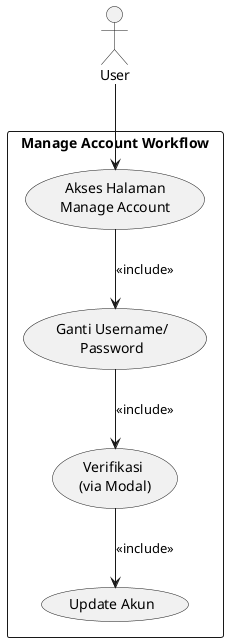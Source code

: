 @startuml
top to bottom direction

actor "User" as SPK

rectangle "Manage Account Workflow" {
  usecase "Akses Halaman\nManage Account" as A1
  usecase "Ganti Username/\nPassword" as A2
  usecase "Verifikasi \n(via Modal)" as A3
  usecase "Update Akun" as A4
}

SPK --> A1
A1 --> A2 : <<include>>
A2 --> A3 : <<include>>
A3 --> A4 : <<include>>
@enduml
